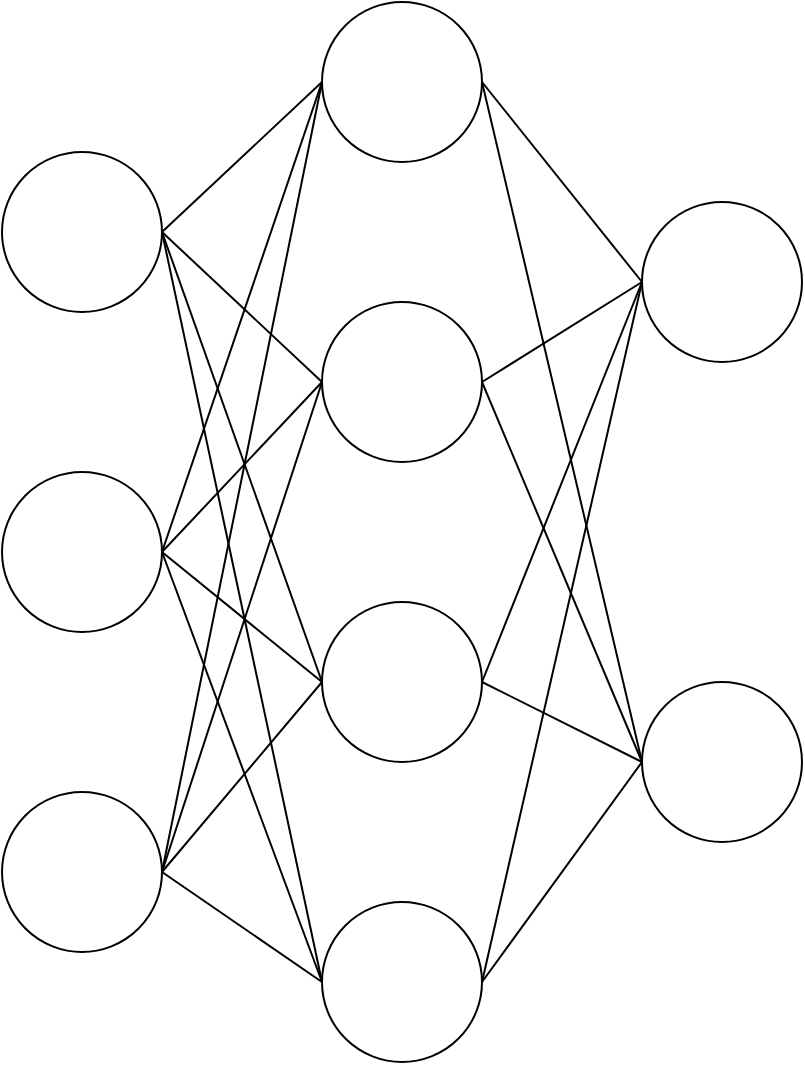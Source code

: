 <mxfile version="27.0.9">
  <diagram name="페이지-1" id="dPlfJPx7ywMV4PhsicKf">
    <mxGraphModel dx="1426" dy="800" grid="1" gridSize="10" guides="1" tooltips="1" connect="1" arrows="1" fold="1" page="1" pageScale="1" pageWidth="827" pageHeight="1169" math="0" shadow="0">
      <root>
        <mxCell id="0" />
        <mxCell id="1" parent="0" />
        <mxCell id="PefL_O0cIfVaHpJd2EBI-1" value="" style="ellipse;whiteSpace=wrap;html=1;aspect=fixed;" parent="1" vertex="1">
          <mxGeometry x="214" y="265" width="80" height="80" as="geometry" />
        </mxCell>
        <mxCell id="PefL_O0cIfVaHpJd2EBI-2" value="" style="ellipse;whiteSpace=wrap;html=1;aspect=fixed;" parent="1" vertex="1">
          <mxGeometry x="214" y="425" width="80" height="80" as="geometry" />
        </mxCell>
        <mxCell id="PefL_O0cIfVaHpJd2EBI-3" value="" style="ellipse;whiteSpace=wrap;html=1;aspect=fixed;" parent="1" vertex="1">
          <mxGeometry x="214" y="585" width="80" height="80" as="geometry" />
        </mxCell>
        <mxCell id="PefL_O0cIfVaHpJd2EBI-4" value="" style="ellipse;whiteSpace=wrap;html=1;aspect=fixed;" parent="1" vertex="1">
          <mxGeometry x="374" y="190" width="80" height="80" as="geometry" />
        </mxCell>
        <mxCell id="PefL_O0cIfVaHpJd2EBI-5" value="" style="ellipse;whiteSpace=wrap;html=1;aspect=fixed;" parent="1" vertex="1">
          <mxGeometry x="374" y="340" width="80" height="80" as="geometry" />
        </mxCell>
        <mxCell id="PefL_O0cIfVaHpJd2EBI-6" value="" style="ellipse;whiteSpace=wrap;html=1;aspect=fixed;" parent="1" vertex="1">
          <mxGeometry x="374" y="490" width="80" height="80" as="geometry" />
        </mxCell>
        <mxCell id="PefL_O0cIfVaHpJd2EBI-7" value="" style="ellipse;whiteSpace=wrap;html=1;aspect=fixed;" parent="1" vertex="1">
          <mxGeometry x="374" y="640" width="80" height="80" as="geometry" />
        </mxCell>
        <mxCell id="PefL_O0cIfVaHpJd2EBI-9" value="" style="ellipse;whiteSpace=wrap;html=1;aspect=fixed;" parent="1" vertex="1">
          <mxGeometry x="534" y="290" width="80" height="80" as="geometry" />
        </mxCell>
        <mxCell id="PefL_O0cIfVaHpJd2EBI-10" value="" style="ellipse;whiteSpace=wrap;html=1;aspect=fixed;" parent="1" vertex="1">
          <mxGeometry x="534" y="530" width="80" height="80" as="geometry" />
        </mxCell>
        <mxCell id="PefL_O0cIfVaHpJd2EBI-12" value="" style="endArrow=none;html=1;rounded=0;exitX=1;exitY=0.5;exitDx=0;exitDy=0;entryX=0;entryY=0.5;entryDx=0;entryDy=0;" parent="1" source="PefL_O0cIfVaHpJd2EBI-1" target="PefL_O0cIfVaHpJd2EBI-4" edge="1">
          <mxGeometry width="50" height="50" relative="1" as="geometry">
            <mxPoint x="504" y="520" as="sourcePoint" />
            <mxPoint x="554" y="470" as="targetPoint" />
          </mxGeometry>
        </mxCell>
        <mxCell id="PefL_O0cIfVaHpJd2EBI-13" value="" style="endArrow=none;html=1;rounded=0;exitX=0;exitY=0.5;exitDx=0;exitDy=0;entryX=1;entryY=0.5;entryDx=0;entryDy=0;" parent="1" source="PefL_O0cIfVaHpJd2EBI-5" target="PefL_O0cIfVaHpJd2EBI-1" edge="1">
          <mxGeometry width="50" height="50" relative="1" as="geometry">
            <mxPoint x="374" y="375" as="sourcePoint" />
            <mxPoint x="454" y="300" as="targetPoint" />
          </mxGeometry>
        </mxCell>
        <mxCell id="PefL_O0cIfVaHpJd2EBI-14" value="" style="endArrow=none;html=1;rounded=0;exitX=0;exitY=0.5;exitDx=0;exitDy=0;entryX=1;entryY=0.5;entryDx=0;entryDy=0;" parent="1" source="PefL_O0cIfVaHpJd2EBI-6" target="PefL_O0cIfVaHpJd2EBI-1" edge="1">
          <mxGeometry width="50" height="50" relative="1" as="geometry">
            <mxPoint x="514" y="495" as="sourcePoint" />
            <mxPoint x="434" y="420" as="targetPoint" />
          </mxGeometry>
        </mxCell>
        <mxCell id="PefL_O0cIfVaHpJd2EBI-15" value="" style="endArrow=none;html=1;rounded=0;exitX=0;exitY=0.5;exitDx=0;exitDy=0;entryX=1;entryY=0.5;entryDx=0;entryDy=0;" parent="1" source="PefL_O0cIfVaHpJd2EBI-7" target="PefL_O0cIfVaHpJd2EBI-1" edge="1">
          <mxGeometry width="50" height="50" relative="1" as="geometry">
            <mxPoint x="534" y="685" as="sourcePoint" />
            <mxPoint x="404" y="320" as="targetPoint" />
          </mxGeometry>
        </mxCell>
        <mxCell id="PefL_O0cIfVaHpJd2EBI-16" value="" style="endArrow=none;html=1;rounded=0;exitX=0;exitY=0.5;exitDx=0;exitDy=0;entryX=1;entryY=0.5;entryDx=0;entryDy=0;" parent="1" source="PefL_O0cIfVaHpJd2EBI-4" target="PefL_O0cIfVaHpJd2EBI-2" edge="1">
          <mxGeometry width="50" height="50" relative="1" as="geometry">
            <mxPoint x="514" y="815" as="sourcePoint" />
            <mxPoint x="434" y="440" as="targetPoint" />
          </mxGeometry>
        </mxCell>
        <mxCell id="PefL_O0cIfVaHpJd2EBI-17" value="" style="endArrow=none;html=1;rounded=0;exitX=0;exitY=0.5;exitDx=0;exitDy=0;entryX=1;entryY=0.5;entryDx=0;entryDy=0;" parent="1" source="PefL_O0cIfVaHpJd2EBI-5" target="PefL_O0cIfVaHpJd2EBI-2" edge="1">
          <mxGeometry width="50" height="50" relative="1" as="geometry">
            <mxPoint x="404" y="420" as="sourcePoint" />
            <mxPoint x="324" y="655" as="targetPoint" />
          </mxGeometry>
        </mxCell>
        <mxCell id="PefL_O0cIfVaHpJd2EBI-18" value="" style="endArrow=none;html=1;rounded=0;exitX=0;exitY=0.5;exitDx=0;exitDy=0;entryX=1;entryY=0.5;entryDx=0;entryDy=0;" parent="1" source="PefL_O0cIfVaHpJd2EBI-6" target="PefL_O0cIfVaHpJd2EBI-2" edge="1">
          <mxGeometry width="50" height="50" relative="1" as="geometry">
            <mxPoint x="424" y="460" as="sourcePoint" />
            <mxPoint x="344" y="545" as="targetPoint" />
          </mxGeometry>
        </mxCell>
        <mxCell id="PefL_O0cIfVaHpJd2EBI-19" value="" style="endArrow=none;html=1;rounded=0;exitX=0;exitY=0.5;exitDx=0;exitDy=0;entryX=1;entryY=0.5;entryDx=0;entryDy=0;" parent="1" source="PefL_O0cIfVaHpJd2EBI-7" target="PefL_O0cIfVaHpJd2EBI-2" edge="1">
          <mxGeometry width="50" height="50" relative="1" as="geometry">
            <mxPoint x="584" y="495" as="sourcePoint" />
            <mxPoint x="504" y="430" as="targetPoint" />
          </mxGeometry>
        </mxCell>
        <mxCell id="PefL_O0cIfVaHpJd2EBI-20" value="" style="endArrow=none;html=1;rounded=0;exitX=0;exitY=0.5;exitDx=0;exitDy=0;entryX=1;entryY=0.5;entryDx=0;entryDy=0;" parent="1" source="PefL_O0cIfVaHpJd2EBI-4" target="PefL_O0cIfVaHpJd2EBI-3" edge="1">
          <mxGeometry width="50" height="50" relative="1" as="geometry">
            <mxPoint x="584" y="775" as="sourcePoint" />
            <mxPoint x="504" y="560" as="targetPoint" />
          </mxGeometry>
        </mxCell>
        <mxCell id="PefL_O0cIfVaHpJd2EBI-21" value="" style="endArrow=none;html=1;rounded=0;exitX=0;exitY=0.5;exitDx=0;exitDy=0;entryX=1;entryY=0.5;entryDx=0;entryDy=0;" parent="1" source="PefL_O0cIfVaHpJd2EBI-5" target="PefL_O0cIfVaHpJd2EBI-3" edge="1">
          <mxGeometry width="50" height="50" relative="1" as="geometry">
            <mxPoint x="384" y="550" as="sourcePoint" />
            <mxPoint x="304" y="945" as="targetPoint" />
          </mxGeometry>
        </mxCell>
        <mxCell id="PefL_O0cIfVaHpJd2EBI-22" value="" style="endArrow=none;html=1;rounded=0;exitX=0;exitY=0.5;exitDx=0;exitDy=0;entryX=1;entryY=0.5;entryDx=0;entryDy=0;" parent="1" source="PefL_O0cIfVaHpJd2EBI-6" target="PefL_O0cIfVaHpJd2EBI-3" edge="1">
          <mxGeometry width="50" height="50" relative="1" as="geometry">
            <mxPoint x="474" y="550" as="sourcePoint" />
            <mxPoint x="394" y="795" as="targetPoint" />
          </mxGeometry>
        </mxCell>
        <mxCell id="PefL_O0cIfVaHpJd2EBI-23" value="" style="endArrow=none;html=1;rounded=0;exitX=0;exitY=0.5;exitDx=0;exitDy=0;entryX=1;entryY=0.5;entryDx=0;entryDy=0;" parent="1" source="PefL_O0cIfVaHpJd2EBI-7" target="PefL_O0cIfVaHpJd2EBI-3" edge="1">
          <mxGeometry width="50" height="50" relative="1" as="geometry">
            <mxPoint x="564" y="590" as="sourcePoint" />
            <mxPoint x="484" y="685" as="targetPoint" />
          </mxGeometry>
        </mxCell>
        <mxCell id="PefL_O0cIfVaHpJd2EBI-24" value="" style="endArrow=none;html=1;rounded=0;exitX=1;exitY=0.5;exitDx=0;exitDy=0;entryX=0;entryY=0.5;entryDx=0;entryDy=0;" parent="1" source="PefL_O0cIfVaHpJd2EBI-4" target="PefL_O0cIfVaHpJd2EBI-9" edge="1">
          <mxGeometry width="50" height="50" relative="1" as="geometry">
            <mxPoint x="624" y="390" as="sourcePoint" />
            <mxPoint x="544" y="785" as="targetPoint" />
          </mxGeometry>
        </mxCell>
        <mxCell id="PefL_O0cIfVaHpJd2EBI-25" value="" style="endArrow=none;html=1;rounded=0;exitX=1;exitY=0.5;exitDx=0;exitDy=0;entryX=0;entryY=0.5;entryDx=0;entryDy=0;" parent="1" source="PefL_O0cIfVaHpJd2EBI-4" target="PefL_O0cIfVaHpJd2EBI-10" edge="1">
          <mxGeometry width="50" height="50" relative="1" as="geometry">
            <mxPoint x="584" y="320" as="sourcePoint" />
            <mxPoint x="664" y="420" as="targetPoint" />
          </mxGeometry>
        </mxCell>
        <mxCell id="PefL_O0cIfVaHpJd2EBI-26" value="" style="endArrow=none;html=1;rounded=0;exitX=1;exitY=0.5;exitDx=0;exitDy=0;entryX=0;entryY=0.5;entryDx=0;entryDy=0;" parent="1" source="PefL_O0cIfVaHpJd2EBI-5" target="PefL_O0cIfVaHpJd2EBI-9" edge="1">
          <mxGeometry width="50" height="50" relative="1" as="geometry">
            <mxPoint x="574" y="390" as="sourcePoint" />
            <mxPoint x="654" y="730" as="targetPoint" />
          </mxGeometry>
        </mxCell>
        <mxCell id="PefL_O0cIfVaHpJd2EBI-27" value="" style="endArrow=none;html=1;rounded=0;exitX=1;exitY=0.5;exitDx=0;exitDy=0;entryX=0;entryY=0.5;entryDx=0;entryDy=0;" parent="1" source="PefL_O0cIfVaHpJd2EBI-5" target="PefL_O0cIfVaHpJd2EBI-10" edge="1">
          <mxGeometry width="50" height="50" relative="1" as="geometry">
            <mxPoint x="504" y="420" as="sourcePoint" />
            <mxPoint x="584" y="370" as="targetPoint" />
          </mxGeometry>
        </mxCell>
        <mxCell id="PefL_O0cIfVaHpJd2EBI-28" value="" style="endArrow=none;html=1;rounded=0;exitX=1;exitY=0.5;exitDx=0;exitDy=0;entryX=0;entryY=0.5;entryDx=0;entryDy=0;" parent="1" source="PefL_O0cIfVaHpJd2EBI-6" target="PefL_O0cIfVaHpJd2EBI-9" edge="1">
          <mxGeometry width="50" height="50" relative="1" as="geometry">
            <mxPoint x="534" y="400" as="sourcePoint" />
            <mxPoint x="614" y="590" as="targetPoint" />
          </mxGeometry>
        </mxCell>
        <mxCell id="PefL_O0cIfVaHpJd2EBI-29" value="" style="endArrow=none;html=1;rounded=0;exitX=1;exitY=0.5;exitDx=0;exitDy=0;entryX=0;entryY=0.5;entryDx=0;entryDy=0;" parent="1" source="PefL_O0cIfVaHpJd2EBI-6" target="PefL_O0cIfVaHpJd2EBI-10" edge="1">
          <mxGeometry width="50" height="50" relative="1" as="geometry">
            <mxPoint x="544" y="660" as="sourcePoint" />
            <mxPoint x="624" y="460" as="targetPoint" />
          </mxGeometry>
        </mxCell>
        <mxCell id="PefL_O0cIfVaHpJd2EBI-30" value="" style="endArrow=none;html=1;rounded=0;exitX=1;exitY=0.5;exitDx=0;exitDy=0;entryX=0;entryY=0.5;entryDx=0;entryDy=0;" parent="1" source="PefL_O0cIfVaHpJd2EBI-7" target="PefL_O0cIfVaHpJd2EBI-9" edge="1">
          <mxGeometry width="50" height="50" relative="1" as="geometry">
            <mxPoint x="584" y="530" as="sourcePoint" />
            <mxPoint x="664" y="570" as="targetPoint" />
          </mxGeometry>
        </mxCell>
        <mxCell id="PefL_O0cIfVaHpJd2EBI-31" value="" style="endArrow=none;html=1;rounded=0;exitX=1;exitY=0.5;exitDx=0;exitDy=0;entryX=0;entryY=0.5;entryDx=0;entryDy=0;" parent="1" source="PefL_O0cIfVaHpJd2EBI-7" target="PefL_O0cIfVaHpJd2EBI-10" edge="1">
          <mxGeometry width="50" height="50" relative="1" as="geometry">
            <mxPoint x="464" y="1010" as="sourcePoint" />
            <mxPoint x="544" y="660" as="targetPoint" />
          </mxGeometry>
        </mxCell>
      </root>
    </mxGraphModel>
  </diagram>
</mxfile>
